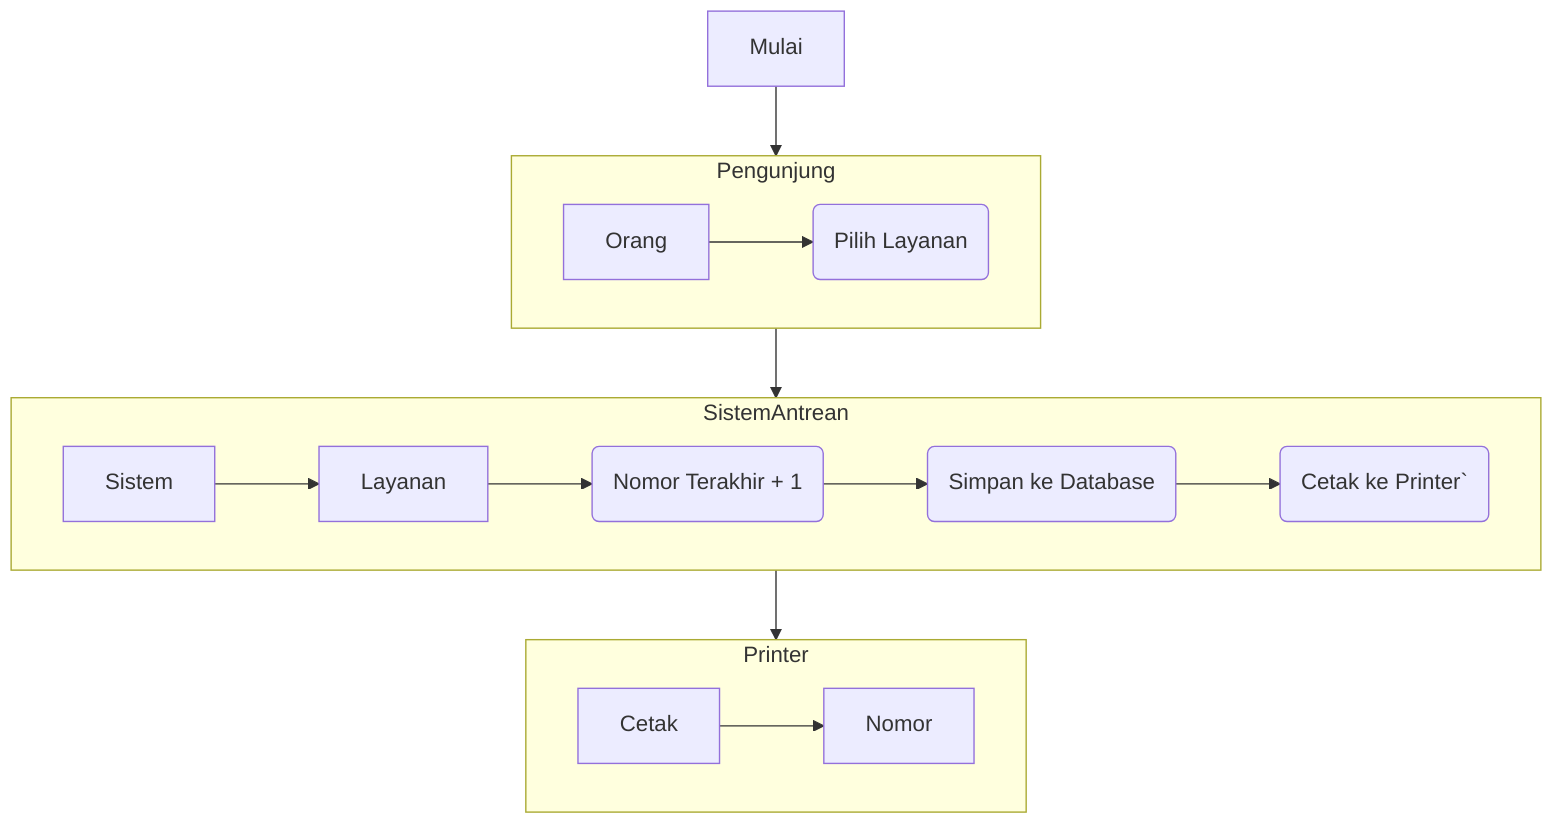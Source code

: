 flowchart TB
  Mulai-->Pengunjung
  Pengunjung-->SistemAntrean
  SistemAntrean-->Printer
  subgraph Pengunjung
    Orang-->p1("`Pilih Layanan`")
  end  
  subgraph SistemAntrean
    Sistem-->Layanan-->s1("`Nomor Terakhir + 1`")-->s2("`Simpan ke Database`")-->s3("Cetak ke Printer`")
  end
  subgraph Printer
    Cetak-->Nomor
  end